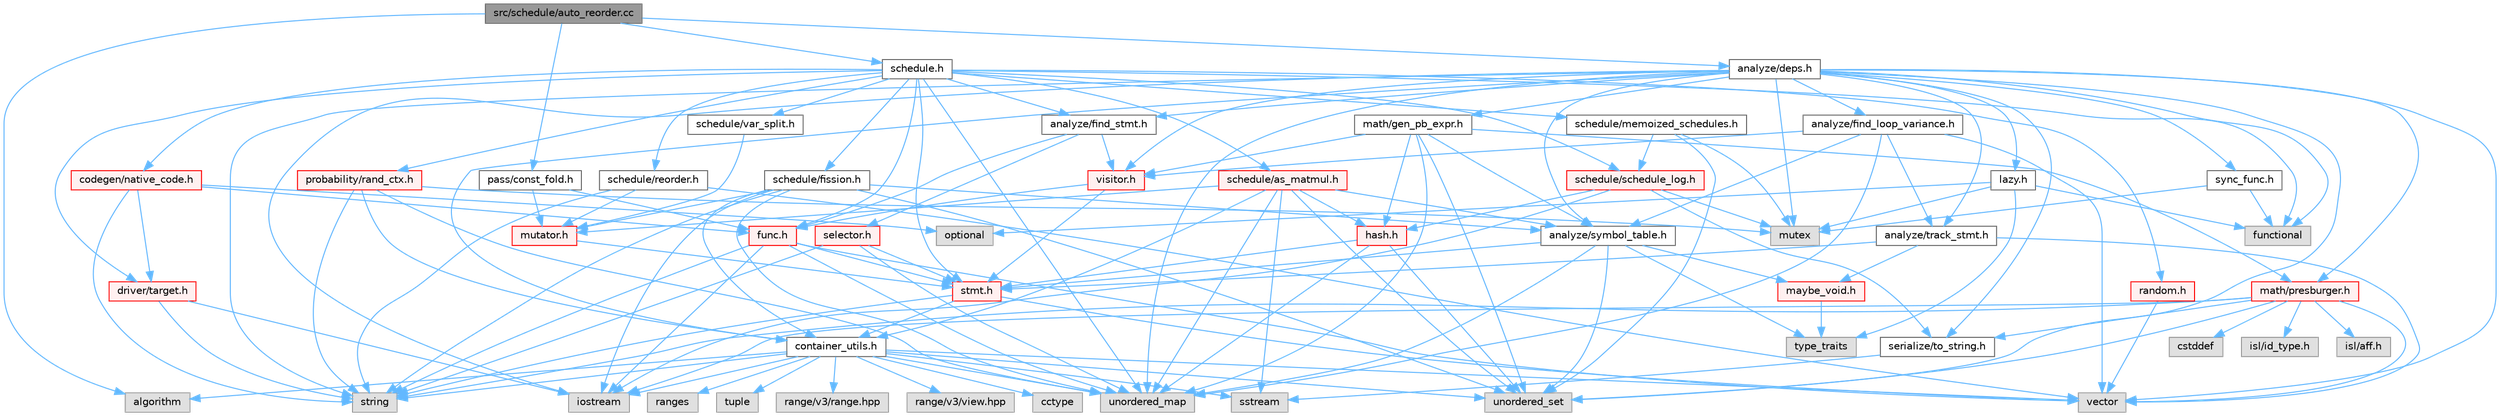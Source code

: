 digraph "src/schedule/auto_reorder.cc"
{
 // LATEX_PDF_SIZE
  bgcolor="transparent";
  edge [fontname=Helvetica,fontsize=10,labelfontname=Helvetica,labelfontsize=10];
  node [fontname=Helvetica,fontsize=10,shape=box,height=0.2,width=0.4];
  Node1 [label="src/schedule/auto_reorder.cc",height=0.2,width=0.4,color="gray40", fillcolor="grey60", style="filled", fontcolor="black",tooltip=" "];
  Node1 -> Node2 [color="steelblue1",style="solid"];
  Node2 [label="algorithm",height=0.2,width=0.4,color="grey60", fillcolor="#E0E0E0", style="filled",tooltip=" "];
  Node1 -> Node3 [color="steelblue1",style="solid"];
  Node3 [label="analyze/deps.h",height=0.2,width=0.4,color="grey40", fillcolor="white", style="filled",URL="$deps_8h.html",tooltip=" "];
  Node3 -> Node4 [color="steelblue1",style="solid"];
  Node4 [label="functional",height=0.2,width=0.4,color="grey60", fillcolor="#E0E0E0", style="filled",tooltip=" "];
  Node3 -> Node5 [color="steelblue1",style="solid"];
  Node5 [label="iostream",height=0.2,width=0.4,color="grey60", fillcolor="#E0E0E0", style="filled",tooltip=" "];
  Node3 -> Node6 [color="steelblue1",style="solid"];
  Node6 [label="mutex",height=0.2,width=0.4,color="grey60", fillcolor="#E0E0E0", style="filled",tooltip=" "];
  Node3 -> Node7 [color="steelblue1",style="solid"];
  Node7 [label="string",height=0.2,width=0.4,color="grey60", fillcolor="#E0E0E0", style="filled",tooltip=" "];
  Node3 -> Node8 [color="steelblue1",style="solid"];
  Node8 [label="unordered_map",height=0.2,width=0.4,color="grey60", fillcolor="#E0E0E0", style="filled",tooltip=" "];
  Node3 -> Node9 [color="steelblue1",style="solid"];
  Node9 [label="unordered_set",height=0.2,width=0.4,color="grey60", fillcolor="#E0E0E0", style="filled",tooltip=" "];
  Node3 -> Node10 [color="steelblue1",style="solid"];
  Node10 [label="vector",height=0.2,width=0.4,color="grey60", fillcolor="#E0E0E0", style="filled",tooltip=" "];
  Node3 -> Node11 [color="steelblue1",style="solid"];
  Node11 [label="analyze/find_loop_variance.h",height=0.2,width=0.4,color="grey40", fillcolor="white", style="filled",URL="$find__loop__variance_8h.html",tooltip=" "];
  Node11 -> Node8 [color="steelblue1",style="solid"];
  Node11 -> Node10 [color="steelblue1",style="solid"];
  Node11 -> Node12 [color="steelblue1",style="solid"];
  Node12 [label="analyze/symbol_table.h",height=0.2,width=0.4,color="grey40", fillcolor="white", style="filled",URL="$symbol__table_8h.html",tooltip=" "];
  Node12 -> Node13 [color="steelblue1",style="solid"];
  Node13 [label="type_traits",height=0.2,width=0.4,color="grey60", fillcolor="#E0E0E0", style="filled",tooltip=" "];
  Node12 -> Node8 [color="steelblue1",style="solid"];
  Node12 -> Node9 [color="steelblue1",style="solid"];
  Node12 -> Node14 [color="steelblue1",style="solid"];
  Node14 [label="maybe_void.h",height=0.2,width=0.4,color="red", fillcolor="#FFF0F0", style="filled",URL="$maybe__void_8h.html",tooltip=" "];
  Node14 -> Node13 [color="steelblue1",style="solid"];
  Node12 -> Node16 [color="steelblue1",style="solid"];
  Node16 [label="stmt.h",height=0.2,width=0.4,color="red", fillcolor="#FFF0F0", style="filled",URL="$stmt_8h.html",tooltip=" "];
  Node16 -> Node7 [color="steelblue1",style="solid"];
  Node16 -> Node10 [color="steelblue1",style="solid"];
  Node16 -> Node37 [color="steelblue1",style="solid"];
  Node37 [label="container_utils.h",height=0.2,width=0.4,color="grey40", fillcolor="white", style="filled",URL="$container__utils_8h.html",tooltip=" "];
  Node37 -> Node2 [color="steelblue1",style="solid"];
  Node37 -> Node38 [color="steelblue1",style="solid"];
  Node38 [label="cctype",height=0.2,width=0.4,color="grey60", fillcolor="#E0E0E0", style="filled",tooltip=" "];
  Node37 -> Node5 [color="steelblue1",style="solid"];
  Node37 -> Node39 [color="steelblue1",style="solid"];
  Node39 [label="ranges",height=0.2,width=0.4,color="grey60", fillcolor="#E0E0E0", style="filled",tooltip=" "];
  Node37 -> Node31 [color="steelblue1",style="solid"];
  Node31 [label="sstream",height=0.2,width=0.4,color="grey60", fillcolor="#E0E0E0", style="filled",tooltip=" "];
  Node37 -> Node7 [color="steelblue1",style="solid"];
  Node37 -> Node40 [color="steelblue1",style="solid"];
  Node40 [label="tuple",height=0.2,width=0.4,color="grey60", fillcolor="#E0E0E0", style="filled",tooltip=" "];
  Node37 -> Node8 [color="steelblue1",style="solid"];
  Node37 -> Node9 [color="steelblue1",style="solid"];
  Node37 -> Node10 [color="steelblue1",style="solid"];
  Node37 -> Node41 [color="steelblue1",style="solid"];
  Node41 [label="range/v3/range.hpp",height=0.2,width=0.4,color="grey60", fillcolor="#E0E0E0", style="filled",tooltip=" "];
  Node37 -> Node42 [color="steelblue1",style="solid"];
  Node42 [label="range/v3/view.hpp",height=0.2,width=0.4,color="grey60", fillcolor="#E0E0E0", style="filled",tooltip=" "];
  Node11 -> Node53 [color="steelblue1",style="solid"];
  Node53 [label="analyze/track_stmt.h",height=0.2,width=0.4,color="grey40", fillcolor="white", style="filled",URL="$track__stmt_8h.html",tooltip=" "];
  Node53 -> Node10 [color="steelblue1",style="solid"];
  Node53 -> Node14 [color="steelblue1",style="solid"];
  Node53 -> Node16 [color="steelblue1",style="solid"];
  Node11 -> Node54 [color="steelblue1",style="solid"];
  Node54 [label="visitor.h",height=0.2,width=0.4,color="red", fillcolor="#FFF0F0", style="filled",URL="$visitor_8h.html",tooltip=" "];
  Node54 -> Node58 [color="steelblue1",style="solid"];
  Node58 [label="func.h",height=0.2,width=0.4,color="red", fillcolor="#FFF0F0", style="filled",URL="$func_8h.html",tooltip=" "];
  Node58 -> Node5 [color="steelblue1",style="solid"];
  Node58 -> Node7 [color="steelblue1",style="solid"];
  Node58 -> Node8 [color="steelblue1",style="solid"];
  Node58 -> Node10 [color="steelblue1",style="solid"];
  Node58 -> Node16 [color="steelblue1",style="solid"];
  Node54 -> Node16 [color="steelblue1",style="solid"];
  Node3 -> Node64 [color="steelblue1",style="solid"];
  Node64 [label="analyze/find_stmt.h",height=0.2,width=0.4,color="grey40", fillcolor="white", style="filled",URL="$find__stmt_8h.html",tooltip=" "];
  Node64 -> Node58 [color="steelblue1",style="solid"];
  Node64 -> Node65 [color="steelblue1",style="solid"];
  Node65 [label="selector.h",height=0.2,width=0.4,color="red", fillcolor="#FFF0F0", style="filled",URL="$selector_8h.html",tooltip=" "];
  Node65 -> Node7 [color="steelblue1",style="solid"];
  Node65 -> Node8 [color="steelblue1",style="solid"];
  Node65 -> Node16 [color="steelblue1",style="solid"];
  Node64 -> Node54 [color="steelblue1",style="solid"];
  Node3 -> Node12 [color="steelblue1",style="solid"];
  Node3 -> Node53 [color="steelblue1",style="solid"];
  Node3 -> Node37 [color="steelblue1",style="solid"];
  Node3 -> Node66 [color="steelblue1",style="solid"];
  Node66 [label="lazy.h",height=0.2,width=0.4,color="grey40", fillcolor="white", style="filled",URL="$lazy_8h.html",tooltip=" "];
  Node66 -> Node4 [color="steelblue1",style="solid"];
  Node66 -> Node6 [color="steelblue1",style="solid"];
  Node66 -> Node19 [color="steelblue1",style="solid"];
  Node19 [label="optional",height=0.2,width=0.4,color="grey60", fillcolor="#E0E0E0", style="filled",tooltip=" "];
  Node66 -> Node13 [color="steelblue1",style="solid"];
  Node3 -> Node67 [color="steelblue1",style="solid"];
  Node67 [label="math/gen_pb_expr.h",height=0.2,width=0.4,color="grey40", fillcolor="white", style="filled",URL="$gen__pb__expr_8h.html",tooltip=" "];
  Node67 -> Node8 [color="steelblue1",style="solid"];
  Node67 -> Node9 [color="steelblue1",style="solid"];
  Node67 -> Node12 [color="steelblue1",style="solid"];
  Node67 -> Node68 [color="steelblue1",style="solid"];
  Node68 [label="hash.h",height=0.2,width=0.4,color="red", fillcolor="#FFF0F0", style="filled",URL="$hash_8h.html",tooltip=" "];
  Node68 -> Node8 [color="steelblue1",style="solid"];
  Node68 -> Node9 [color="steelblue1",style="solid"];
  Node68 -> Node16 [color="steelblue1",style="solid"];
  Node67 -> Node69 [color="steelblue1",style="solid"];
  Node69 [label="math/presburger.h",height=0.2,width=0.4,color="red", fillcolor="#FFF0F0", style="filled",URL="$presburger_8h.html",tooltip=" "];
  Node69 -> Node70 [color="steelblue1",style="solid"];
  Node70 [label="cstddef",height=0.2,width=0.4,color="grey60", fillcolor="#E0E0E0", style="filled",tooltip=" "];
  Node69 -> Node5 [color="steelblue1",style="solid"];
  Node69 -> Node71 [color="steelblue1",style="solid"];
  Node71 [label="isl/id_type.h",height=0.2,width=0.4,color="grey60", fillcolor="#E0E0E0", style="filled",tooltip=" "];
  Node69 -> Node7 [color="steelblue1",style="solid"];
  Node69 -> Node9 [color="steelblue1",style="solid"];
  Node69 -> Node10 [color="steelblue1",style="solid"];
  Node69 -> Node72 [color="steelblue1",style="solid"];
  Node72 [label="isl/aff.h",height=0.2,width=0.4,color="grey60", fillcolor="#E0E0E0", style="filled",tooltip=" "];
  Node69 -> Node33 [color="steelblue1",style="solid"];
  Node33 [label="serialize/to_string.h",height=0.2,width=0.4,color="grey40", fillcolor="white", style="filled",URL="$to__string_8h.html",tooltip=" "];
  Node33 -> Node31 [color="steelblue1",style="solid"];
  Node67 -> Node54 [color="steelblue1",style="solid"];
  Node3 -> Node69 [color="steelblue1",style="solid"];
  Node3 -> Node33 [color="steelblue1",style="solid"];
  Node3 -> Node86 [color="steelblue1",style="solid"];
  Node86 [label="sync_func.h",height=0.2,width=0.4,color="grey40", fillcolor="white", style="filled",URL="$sync__func_8h.html",tooltip=" "];
  Node86 -> Node4 [color="steelblue1",style="solid"];
  Node86 -> Node6 [color="steelblue1",style="solid"];
  Node3 -> Node54 [color="steelblue1",style="solid"];
  Node1 -> Node87 [color="steelblue1",style="solid"];
  Node87 [label="pass/const_fold.h",height=0.2,width=0.4,color="grey40", fillcolor="white", style="filled",URL="$const__fold_8h.html",tooltip=" "];
  Node87 -> Node58 [color="steelblue1",style="solid"];
  Node87 -> Node88 [color="steelblue1",style="solid"];
  Node88 [label="mutator.h",height=0.2,width=0.4,color="red", fillcolor="#FFF0F0", style="filled",URL="$mutator_8h.html",tooltip=" "];
  Node88 -> Node16 [color="steelblue1",style="solid"];
  Node1 -> Node89 [color="steelblue1",style="solid"];
  Node89 [label="schedule.h",height=0.2,width=0.4,color="grey40", fillcolor="white", style="filled",URL="$schedule_8h.html",tooltip=" "];
  Node89 -> Node4 [color="steelblue1",style="solid"];
  Node89 -> Node8 [color="steelblue1",style="solid"];
  Node89 -> Node64 [color="steelblue1",style="solid"];
  Node89 -> Node90 [color="steelblue1",style="solid"];
  Node90 [label="codegen/native_code.h",height=0.2,width=0.4,color="red", fillcolor="#FFF0F0", style="filled",URL="$native__code_8h.html",tooltip=" "];
  Node90 -> Node19 [color="steelblue1",style="solid"];
  Node90 -> Node7 [color="steelblue1",style="solid"];
  Node90 -> Node62 [color="steelblue1",style="solid"];
  Node62 [label="driver/target.h",height=0.2,width=0.4,color="red", fillcolor="#FFF0F0", style="filled",URL="$target_8h.html",tooltip=" "];
  Node62 -> Node5 [color="steelblue1",style="solid"];
  Node62 -> Node7 [color="steelblue1",style="solid"];
  Node90 -> Node58 [color="steelblue1",style="solid"];
  Node89 -> Node62 [color="steelblue1",style="solid"];
  Node89 -> Node58 [color="steelblue1",style="solid"];
  Node89 -> Node91 [color="steelblue1",style="solid"];
  Node91 [label="probability/rand_ctx.h",height=0.2,width=0.4,color="red", fillcolor="#FFF0F0", style="filled",URL="$rand__ctx_8h.html",tooltip=" "];
  Node91 -> Node6 [color="steelblue1",style="solid"];
  Node91 -> Node7 [color="steelblue1",style="solid"];
  Node91 -> Node8 [color="steelblue1",style="solid"];
  Node91 -> Node37 [color="steelblue1",style="solid"];
  Node89 -> Node100 [color="steelblue1",style="solid"];
  Node100 [label="random.h",height=0.2,width=0.4,color="red", fillcolor="#FFF0F0", style="filled",URL="$random_8h.html",tooltip=" "];
  Node100 -> Node10 [color="steelblue1",style="solid"];
  Node89 -> Node101 [color="steelblue1",style="solid"];
  Node101 [label="schedule/as_matmul.h",height=0.2,width=0.4,color="red", fillcolor="#FFF0F0", style="filled",URL="$as__matmul_8h.html",tooltip=" "];
  Node101 -> Node31 [color="steelblue1",style="solid"];
  Node101 -> Node8 [color="steelblue1",style="solid"];
  Node101 -> Node9 [color="steelblue1",style="solid"];
  Node101 -> Node12 [color="steelblue1",style="solid"];
  Node101 -> Node37 [color="steelblue1",style="solid"];
  Node101 -> Node68 [color="steelblue1",style="solid"];
  Node101 -> Node88 [color="steelblue1",style="solid"];
  Node89 -> Node106 [color="steelblue1",style="solid"];
  Node106 [label="schedule/fission.h",height=0.2,width=0.4,color="grey40", fillcolor="white", style="filled",URL="$fission_8h.html",tooltip=" "];
  Node106 -> Node5 [color="steelblue1",style="solid"];
  Node106 -> Node7 [color="steelblue1",style="solid"];
  Node106 -> Node8 [color="steelblue1",style="solid"];
  Node106 -> Node9 [color="steelblue1",style="solid"];
  Node106 -> Node12 [color="steelblue1",style="solid"];
  Node106 -> Node37 [color="steelblue1",style="solid"];
  Node106 -> Node88 [color="steelblue1",style="solid"];
  Node89 -> Node107 [color="steelblue1",style="solid"];
  Node107 [label="schedule/memoized_schedules.h",height=0.2,width=0.4,color="grey40", fillcolor="white", style="filled",URL="$memoized__schedules_8h.html",tooltip=" "];
  Node107 -> Node6 [color="steelblue1",style="solid"];
  Node107 -> Node9 [color="steelblue1",style="solid"];
  Node107 -> Node108 [color="steelblue1",style="solid"];
  Node108 [label="schedule/schedule_log.h",height=0.2,width=0.4,color="red", fillcolor="#FFF0F0", style="filled",URL="$schedule__log_8h.html",tooltip=" "];
  Node108 -> Node5 [color="steelblue1",style="solid"];
  Node108 -> Node6 [color="steelblue1",style="solid"];
  Node108 -> Node68 [color="steelblue1",style="solid"];
  Node108 -> Node33 [color="steelblue1",style="solid"];
  Node89 -> Node110 [color="steelblue1",style="solid"];
  Node110 [label="schedule/reorder.h",height=0.2,width=0.4,color="grey40", fillcolor="white", style="filled",URL="$reorder_8h.html",tooltip=" "];
  Node110 -> Node7 [color="steelblue1",style="solid"];
  Node110 -> Node10 [color="steelblue1",style="solid"];
  Node110 -> Node88 [color="steelblue1",style="solid"];
  Node89 -> Node108 [color="steelblue1",style="solid"];
  Node89 -> Node111 [color="steelblue1",style="solid"];
  Node111 [label="schedule/var_split.h",height=0.2,width=0.4,color="grey40", fillcolor="white", style="filled",URL="$var__split_8h.html",tooltip=" "];
  Node111 -> Node88 [color="steelblue1",style="solid"];
  Node89 -> Node16 [color="steelblue1",style="solid"];
}
